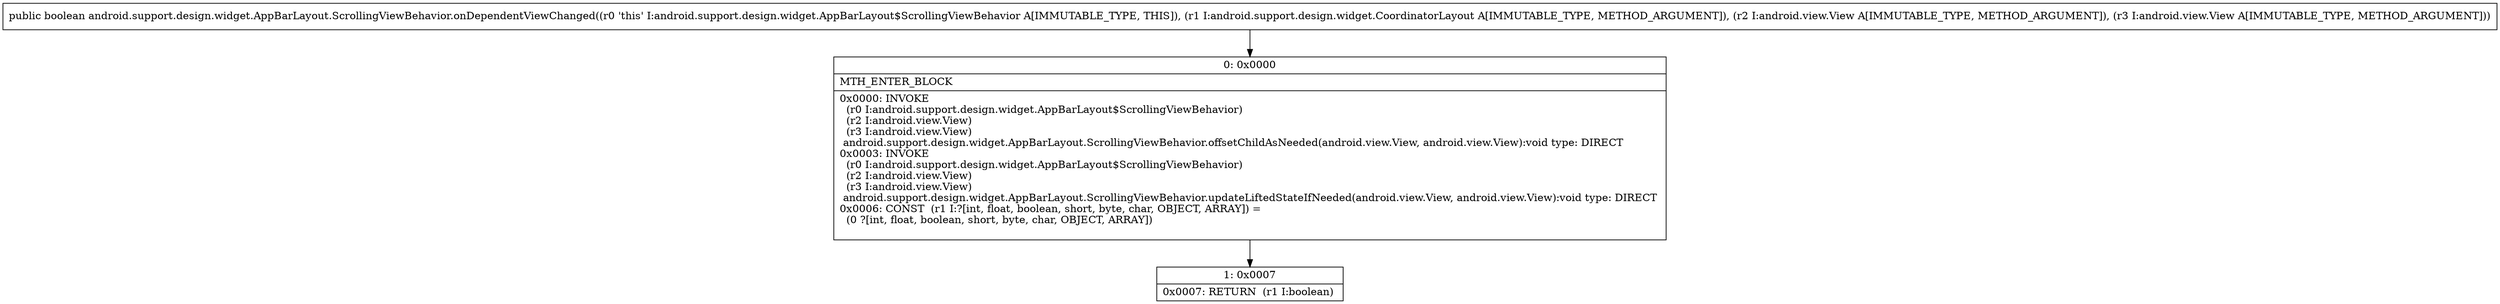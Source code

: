 digraph "CFG forandroid.support.design.widget.AppBarLayout.ScrollingViewBehavior.onDependentViewChanged(Landroid\/support\/design\/widget\/CoordinatorLayout;Landroid\/view\/View;Landroid\/view\/View;)Z" {
Node_0 [shape=record,label="{0\:\ 0x0000|MTH_ENTER_BLOCK\l|0x0000: INVOKE  \l  (r0 I:android.support.design.widget.AppBarLayout$ScrollingViewBehavior)\l  (r2 I:android.view.View)\l  (r3 I:android.view.View)\l android.support.design.widget.AppBarLayout.ScrollingViewBehavior.offsetChildAsNeeded(android.view.View, android.view.View):void type: DIRECT \l0x0003: INVOKE  \l  (r0 I:android.support.design.widget.AppBarLayout$ScrollingViewBehavior)\l  (r2 I:android.view.View)\l  (r3 I:android.view.View)\l android.support.design.widget.AppBarLayout.ScrollingViewBehavior.updateLiftedStateIfNeeded(android.view.View, android.view.View):void type: DIRECT \l0x0006: CONST  (r1 I:?[int, float, boolean, short, byte, char, OBJECT, ARRAY]) = \l  (0 ?[int, float, boolean, short, byte, char, OBJECT, ARRAY])\l \l}"];
Node_1 [shape=record,label="{1\:\ 0x0007|0x0007: RETURN  (r1 I:boolean) \l}"];
MethodNode[shape=record,label="{public boolean android.support.design.widget.AppBarLayout.ScrollingViewBehavior.onDependentViewChanged((r0 'this' I:android.support.design.widget.AppBarLayout$ScrollingViewBehavior A[IMMUTABLE_TYPE, THIS]), (r1 I:android.support.design.widget.CoordinatorLayout A[IMMUTABLE_TYPE, METHOD_ARGUMENT]), (r2 I:android.view.View A[IMMUTABLE_TYPE, METHOD_ARGUMENT]), (r3 I:android.view.View A[IMMUTABLE_TYPE, METHOD_ARGUMENT])) }"];
MethodNode -> Node_0;
Node_0 -> Node_1;
}

